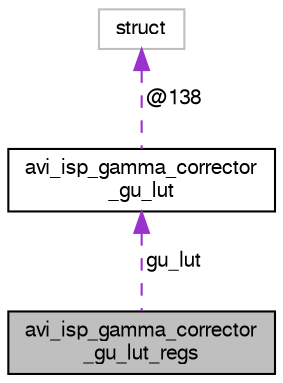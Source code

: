 digraph "avi_isp_gamma_corrector_gu_lut_regs"
{
  edge [fontname="FreeSans",fontsize="10",labelfontname="FreeSans",labelfontsize="10"];
  node [fontname="FreeSans",fontsize="10",shape=record];
  Node1 [label="avi_isp_gamma_corrector\l_gu_lut_regs",height=0.2,width=0.4,color="black", fillcolor="grey75", style="filled", fontcolor="black"];
  Node2 -> Node1 [dir="back",color="darkorchid3",fontsize="10",style="dashed",label=" gu_lut" ,fontname="FreeSans"];
  Node2 [label="avi_isp_gamma_corrector\l_gu_lut",height=0.2,width=0.4,color="black", fillcolor="white", style="filled",URL="$avi__isp__gamma__corrector_8h.html#unionavi__isp__gamma__corrector__gu__lut"];
  Node3 -> Node2 [dir="back",color="darkorchid3",fontsize="10",style="dashed",label=" @138" ,fontname="FreeSans"];
  Node3 [label="struct",height=0.2,width=0.4,color="grey75", fillcolor="white", style="filled"];
}
